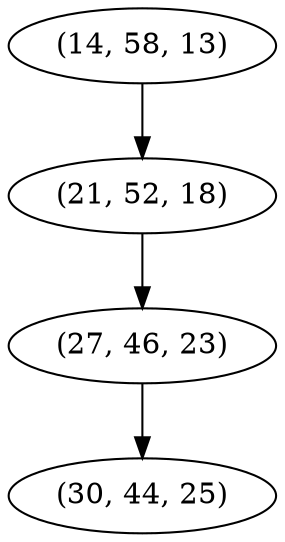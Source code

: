 digraph tree {
    "(14, 58, 13)";
    "(21, 52, 18)";
    "(27, 46, 23)";
    "(30, 44, 25)";
    "(14, 58, 13)" -> "(21, 52, 18)";
    "(21, 52, 18)" -> "(27, 46, 23)";
    "(27, 46, 23)" -> "(30, 44, 25)";
}
